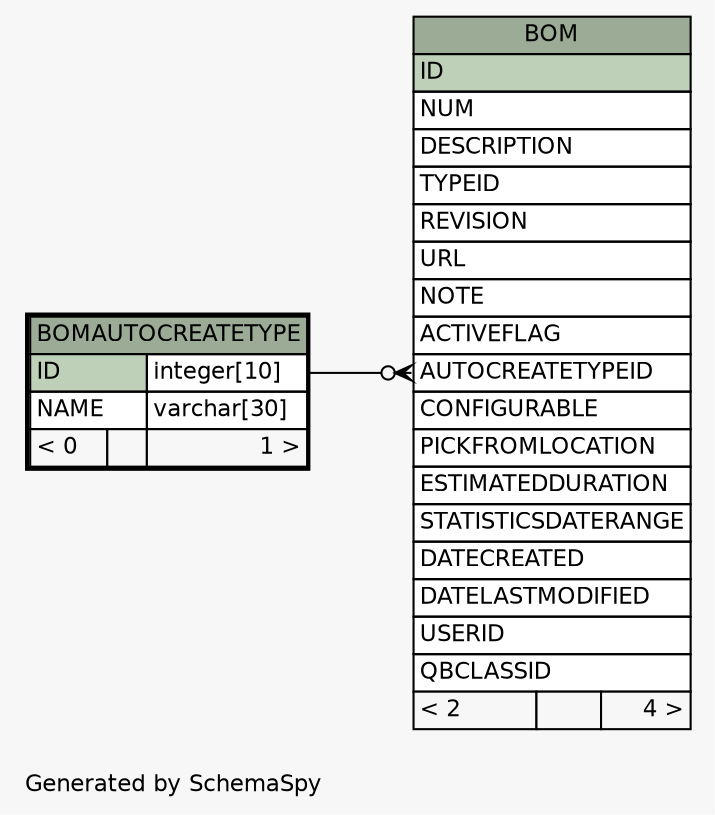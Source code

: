 // dot 2.26.3 on Linux 3.5.0-34-generic
// SchemaSpy rev 590
digraph "oneDegreeRelationshipsDiagram" {
  graph [
    rankdir="RL"
    bgcolor="#f7f7f7"
    label="\nGenerated by SchemaSpy"
    labeljust="l"
    nodesep="0.18"
    ranksep="0.46"
    fontname="Helvetica"
    fontsize="11"
  ];
  node [
    fontname="Helvetica"
    fontsize="11"
    shape="plaintext"
  ];
  edge [
    arrowsize="0.8"
  ];
  "BOM":"AUTOCREATETYPEID":w -> "BOMAUTOCREATETYPE":"ID.type":e [arrowhead=none dir=back arrowtail=crowodot];
  "BOM" [
    label=<
    <TABLE BORDER="0" CELLBORDER="1" CELLSPACING="0" BGCOLOR="#ffffff">
      <TR><TD COLSPAN="3" BGCOLOR="#9bab96" ALIGN="CENTER">BOM</TD></TR>
      <TR><TD PORT="ID" COLSPAN="3" BGCOLOR="#bed1b8" ALIGN="LEFT">ID</TD></TR>
      <TR><TD PORT="NUM" COLSPAN="3" ALIGN="LEFT">NUM</TD></TR>
      <TR><TD PORT="DESCRIPTION" COLSPAN="3" ALIGN="LEFT">DESCRIPTION</TD></TR>
      <TR><TD PORT="TYPEID" COLSPAN="3" ALIGN="LEFT">TYPEID</TD></TR>
      <TR><TD PORT="REVISION" COLSPAN="3" ALIGN="LEFT">REVISION</TD></TR>
      <TR><TD PORT="URL" COLSPAN="3" ALIGN="LEFT">URL</TD></TR>
      <TR><TD PORT="NOTE" COLSPAN="3" ALIGN="LEFT">NOTE</TD></TR>
      <TR><TD PORT="ACTIVEFLAG" COLSPAN="3" ALIGN="LEFT">ACTIVEFLAG</TD></TR>
      <TR><TD PORT="AUTOCREATETYPEID" COLSPAN="3" ALIGN="LEFT">AUTOCREATETYPEID</TD></TR>
      <TR><TD PORT="CONFIGURABLE" COLSPAN="3" ALIGN="LEFT">CONFIGURABLE</TD></TR>
      <TR><TD PORT="PICKFROMLOCATION" COLSPAN="3" ALIGN="LEFT">PICKFROMLOCATION</TD></TR>
      <TR><TD PORT="ESTIMATEDDURATION" COLSPAN="3" ALIGN="LEFT">ESTIMATEDDURATION</TD></TR>
      <TR><TD PORT="STATISTICSDATERANGE" COLSPAN="3" ALIGN="LEFT">STATISTICSDATERANGE</TD></TR>
      <TR><TD PORT="DATECREATED" COLSPAN="3" ALIGN="LEFT">DATECREATED</TD></TR>
      <TR><TD PORT="DATELASTMODIFIED" COLSPAN="3" ALIGN="LEFT">DATELASTMODIFIED</TD></TR>
      <TR><TD PORT="USERID" COLSPAN="3" ALIGN="LEFT">USERID</TD></TR>
      <TR><TD PORT="QBCLASSID" COLSPAN="3" ALIGN="LEFT">QBCLASSID</TD></TR>
      <TR><TD ALIGN="LEFT" BGCOLOR="#f7f7f7">&lt; 2</TD><TD ALIGN="RIGHT" BGCOLOR="#f7f7f7">  </TD><TD ALIGN="RIGHT" BGCOLOR="#f7f7f7">4 &gt;</TD></TR>
    </TABLE>>
    URL="BOM.html"
    tooltip="BOM"
  ];
  "BOMAUTOCREATETYPE" [
    label=<
    <TABLE BORDER="2" CELLBORDER="1" CELLSPACING="0" BGCOLOR="#ffffff">
      <TR><TD COLSPAN="3" BGCOLOR="#9bab96" ALIGN="CENTER">BOMAUTOCREATETYPE</TD></TR>
      <TR><TD PORT="ID" COLSPAN="2" BGCOLOR="#bed1b8" ALIGN="LEFT">ID</TD><TD PORT="ID.type" ALIGN="LEFT">integer[10]</TD></TR>
      <TR><TD PORT="NAME" COLSPAN="2" ALIGN="LEFT">NAME</TD><TD PORT="NAME.type" ALIGN="LEFT">varchar[30]</TD></TR>
      <TR><TD ALIGN="LEFT" BGCOLOR="#f7f7f7">&lt; 0</TD><TD ALIGN="RIGHT" BGCOLOR="#f7f7f7">  </TD><TD ALIGN="RIGHT" BGCOLOR="#f7f7f7">1 &gt;</TD></TR>
    </TABLE>>
    URL="BOMAUTOCREATETYPE.html"
    tooltip="BOMAUTOCREATETYPE"
  ];
}

